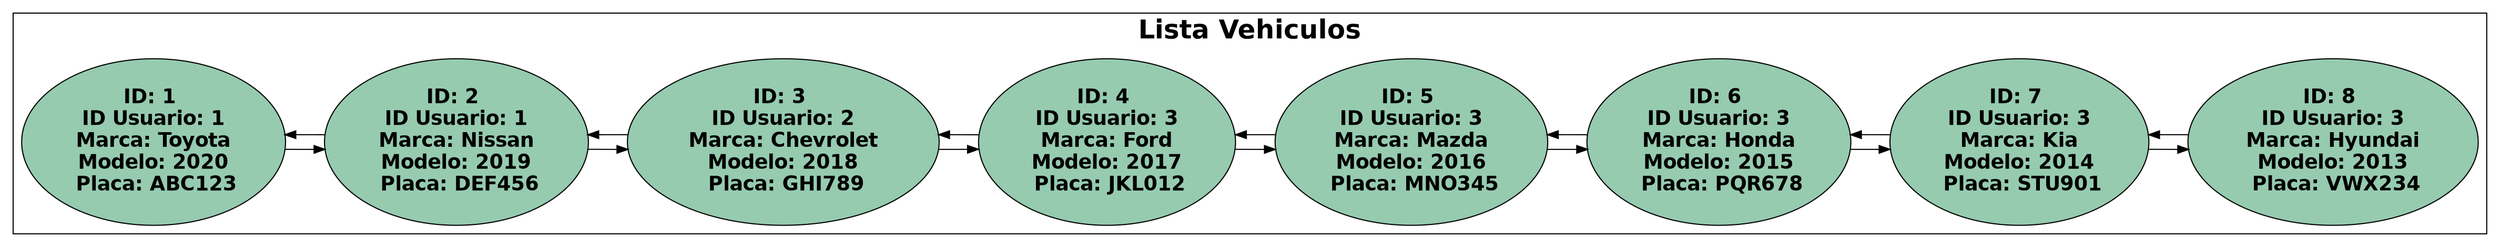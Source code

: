 digraph G {
    node [shape=ellipse];
    rankdir=LR;
    subgraph cluster_0 {
        label = "Lista Vehiculos";
        lalbelloc = "t";
        fontsize = 24;
        fontname = "Helvetica-Bold";
n0 [label = "ID: 1 \n ID Usuario: 1 \n Marca: Toyota \n Modelo: 2020 \n Placa: ABC123"style="filled" fillcolor="#96cbb0" fontname="Helvetica-Bold" fontsize = 18];
n1 [label = "ID: 2 \n ID Usuario: 1 \n Marca: Nissan \n Modelo: 2019 \n Placa: DEF456"style="filled" fillcolor="#96cbb0" fontname="Helvetica-Bold" fontsize = 18];
n2 [label = "ID: 3 \n ID Usuario: 2 \n Marca: Chevrolet \n Modelo: 2018 \n Placa: GHI789"style="filled" fillcolor="#96cbb0" fontname="Helvetica-Bold" fontsize = 18];
n3 [label = "ID: 4 \n ID Usuario: 3 \n Marca: Ford \n Modelo: 2017 \n Placa: JKL012"style="filled" fillcolor="#96cbb0" fontname="Helvetica-Bold" fontsize = 18];
n4 [label = "ID: 5 \n ID Usuario: 3 \n Marca: Mazda \n Modelo: 2016 \n Placa: MNO345"style="filled" fillcolor="#96cbb0" fontname="Helvetica-Bold" fontsize = 18];
n5 [label = "ID: 6 \n ID Usuario: 3 \n Marca: Honda \n Modelo: 2015 \n Placa: PQR678"style="filled" fillcolor="#96cbb0" fontname="Helvetica-Bold" fontsize = 18];
n6 [label = "ID: 7 \n ID Usuario: 3 \n Marca: Kia \n Modelo: 2014 \n Placa: STU901"style="filled" fillcolor="#96cbb0" fontname="Helvetica-Bold" fontsize = 18];
n7 [label = "ID: 8 \n ID Usuario: 3 \n Marca: Hyundai \n Modelo: 2013 \n Placa: VWX234"style="filled" fillcolor="#96cbb0" fontname="Helvetica-Bold" fontsize = 18];
        n0 -> n1;
        n1 -> n0;
        n1 -> n2;
        n2 -> n1;
        n2 -> n3;
        n3 -> n2;
        n3 -> n4;
        n4 -> n3;
        n4 -> n5;
        n5 -> n4;
        n5 -> n6;
        n6 -> n5;
        n6 -> n7;
        n7 -> n6;
    }
}
